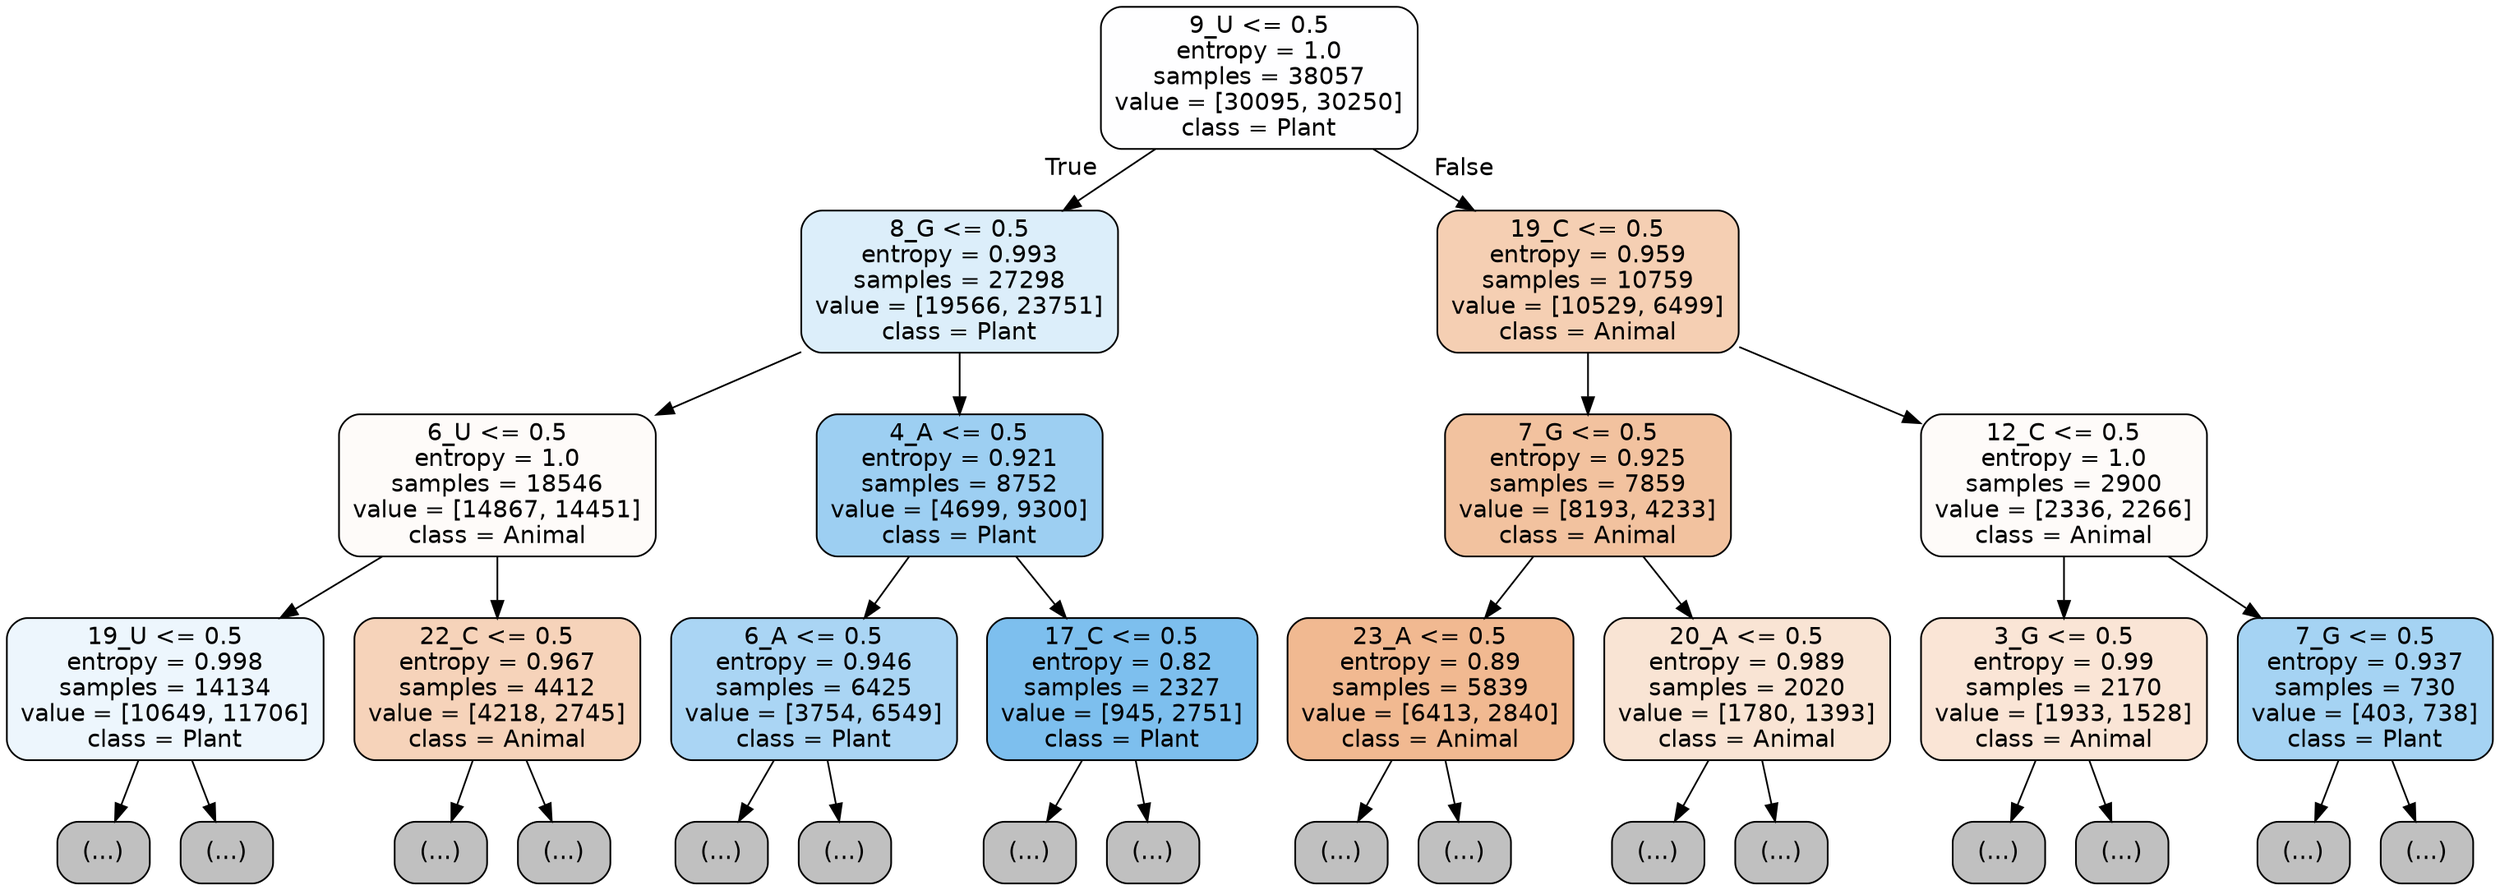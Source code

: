 digraph Tree {
node [shape=box, style="filled, rounded", color="black", fontname="helvetica"] ;
edge [fontname="helvetica"] ;
0 [label="9_U <= 0.5\nentropy = 1.0\nsamples = 38057\nvalue = [30095, 30250]\nclass = Plant", fillcolor="#fefeff"] ;
1 [label="8_G <= 0.5\nentropy = 0.993\nsamples = 27298\nvalue = [19566, 23751]\nclass = Plant", fillcolor="#dceefa"] ;
0 -> 1 [labeldistance=2.5, labelangle=45, headlabel="True"] ;
2 [label="6_U <= 0.5\nentropy = 1.0\nsamples = 18546\nvalue = [14867, 14451]\nclass = Animal", fillcolor="#fefbf9"] ;
1 -> 2 ;
3 [label="19_U <= 0.5\nentropy = 0.998\nsamples = 14134\nvalue = [10649, 11706]\nclass = Plant", fillcolor="#edf6fd"] ;
2 -> 3 ;
4 [label="(...)", fillcolor="#C0C0C0"] ;
3 -> 4 ;
5051 [label="(...)", fillcolor="#C0C0C0"] ;
3 -> 5051 ;
6692 [label="22_C <= 0.5\nentropy = 0.967\nsamples = 4412\nvalue = [4218, 2745]\nclass = Animal", fillcolor="#f6d3ba"] ;
2 -> 6692 ;
6693 [label="(...)", fillcolor="#C0C0C0"] ;
6692 -> 6693 ;
8730 [label="(...)", fillcolor="#C0C0C0"] ;
6692 -> 8730 ;
8981 [label="4_A <= 0.5\nentropy = 0.921\nsamples = 8752\nvalue = [4699, 9300]\nclass = Plant", fillcolor="#9dcff2"] ;
1 -> 8981 ;
8982 [label="6_A <= 0.5\nentropy = 0.946\nsamples = 6425\nvalue = [3754, 6549]\nclass = Plant", fillcolor="#aad5f4"] ;
8981 -> 8982 ;
8983 [label="(...)", fillcolor="#C0C0C0"] ;
8982 -> 8983 ;
10898 [label="(...)", fillcolor="#C0C0C0"] ;
8982 -> 10898 ;
11489 [label="17_C <= 0.5\nentropy = 0.82\nsamples = 2327\nvalue = [945, 2751]\nclass = Plant", fillcolor="#7dbfee"] ;
8981 -> 11489 ;
11490 [label="(...)", fillcolor="#C0C0C0"] ;
11489 -> 11490 ;
12097 [label="(...)", fillcolor="#C0C0C0"] ;
11489 -> 12097 ;
12266 [label="19_C <= 0.5\nentropy = 0.959\nsamples = 10759\nvalue = [10529, 6499]\nclass = Animal", fillcolor="#f5cfb3"] ;
0 -> 12266 [labeldistance=2.5, labelangle=-45, headlabel="False"] ;
12267 [label="7_G <= 0.5\nentropy = 0.925\nsamples = 7859\nvalue = [8193, 4233]\nclass = Animal", fillcolor="#f2c29f"] ;
12266 -> 12267 ;
12268 [label="23_A <= 0.5\nentropy = 0.89\nsamples = 5839\nvalue = [6413, 2840]\nclass = Animal", fillcolor="#f1b991"] ;
12267 -> 12268 ;
12269 [label="(...)", fillcolor="#C0C0C0"] ;
12268 -> 12269 ;
14814 [label="(...)", fillcolor="#C0C0C0"] ;
12268 -> 14814 ;
14927 [label="20_A <= 0.5\nentropy = 0.989\nsamples = 2020\nvalue = [1780, 1393]\nclass = Animal", fillcolor="#f9e4d4"] ;
12267 -> 14927 ;
14928 [label="(...)", fillcolor="#C0C0C0"] ;
14927 -> 14928 ;
15673 [label="(...)", fillcolor="#C0C0C0"] ;
14927 -> 15673 ;
15906 [label="12_C <= 0.5\nentropy = 1.0\nsamples = 2900\nvalue = [2336, 2266]\nclass = Animal", fillcolor="#fefbf9"] ;
12266 -> 15906 ;
15907 [label="3_G <= 0.5\nentropy = 0.99\nsamples = 2170\nvalue = [1933, 1528]\nclass = Animal", fillcolor="#fae5d6"] ;
15906 -> 15907 ;
15908 [label="(...)", fillcolor="#C0C0C0"] ;
15907 -> 15908 ;
16637 [label="(...)", fillcolor="#C0C0C0"] ;
15907 -> 16637 ;
16920 [label="7_G <= 0.5\nentropy = 0.937\nsamples = 730\nvalue = [403, 738]\nclass = Plant", fillcolor="#a5d3f3"] ;
15906 -> 16920 ;
16921 [label="(...)", fillcolor="#C0C0C0"] ;
16920 -> 16921 ;
17084 [label="(...)", fillcolor="#C0C0C0"] ;
16920 -> 17084 ;
}